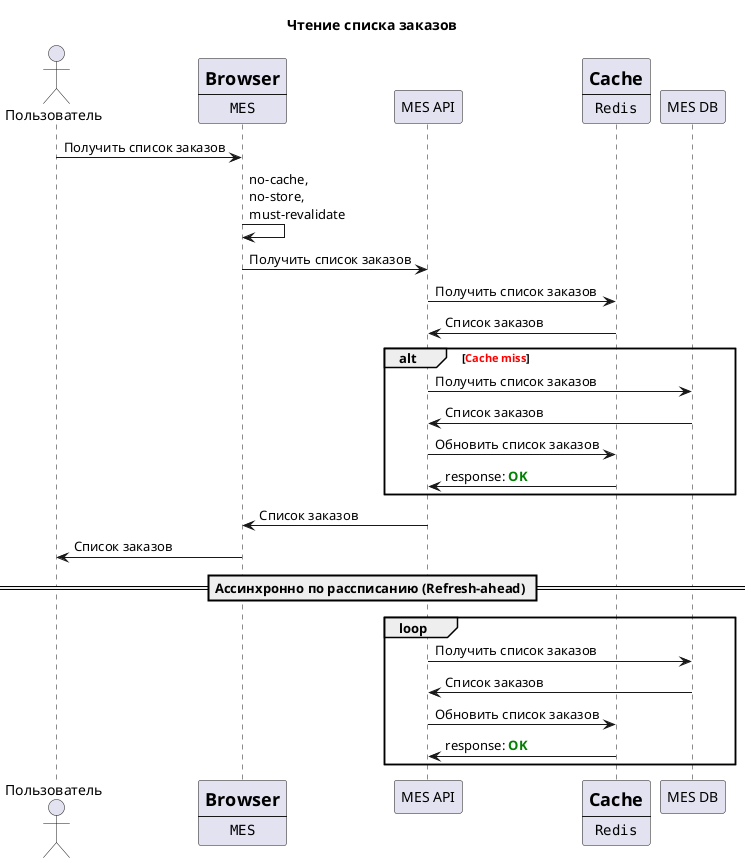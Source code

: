 @startuml
title Чтение списка заказов

actor "Пользователь" as user
participant browser [
    =Browser
    ----
    ""MES""
]
participant "MES API" as mes
participant cache [
    =Cache
    ----
    ""Redis""
]
participant "MES DB" as db

user -> browser: Получить список заказов
browser -> browser: no-cache,\nno-store,\nmust-revalidate
browser -> mes: Получить список заказов
mes -> cache: Получить список заказов
cache -> mes: Список заказов
alt <font color=red>Cache miss<font color=black>
    mes -> db: Получить список заказов
    db -> mes: Спиcок заказов
    mes -> cache: Обновить список заказов
    cache -> mes: response: <font color=green><b>OK</b>
end
mes -> browser: Спиcок заказов
browser -> user: Спиcок заказов

== Ассинхронно по рассписанию (Refresh-ahead) ==
loop
    mes -> db: Получить список заказов
    db -> mes: Спиcок заказов
    mes -> cache: Обновить список заказов
    cache -> mes: response: <font color=green><b>OK</b>
end
@enduml